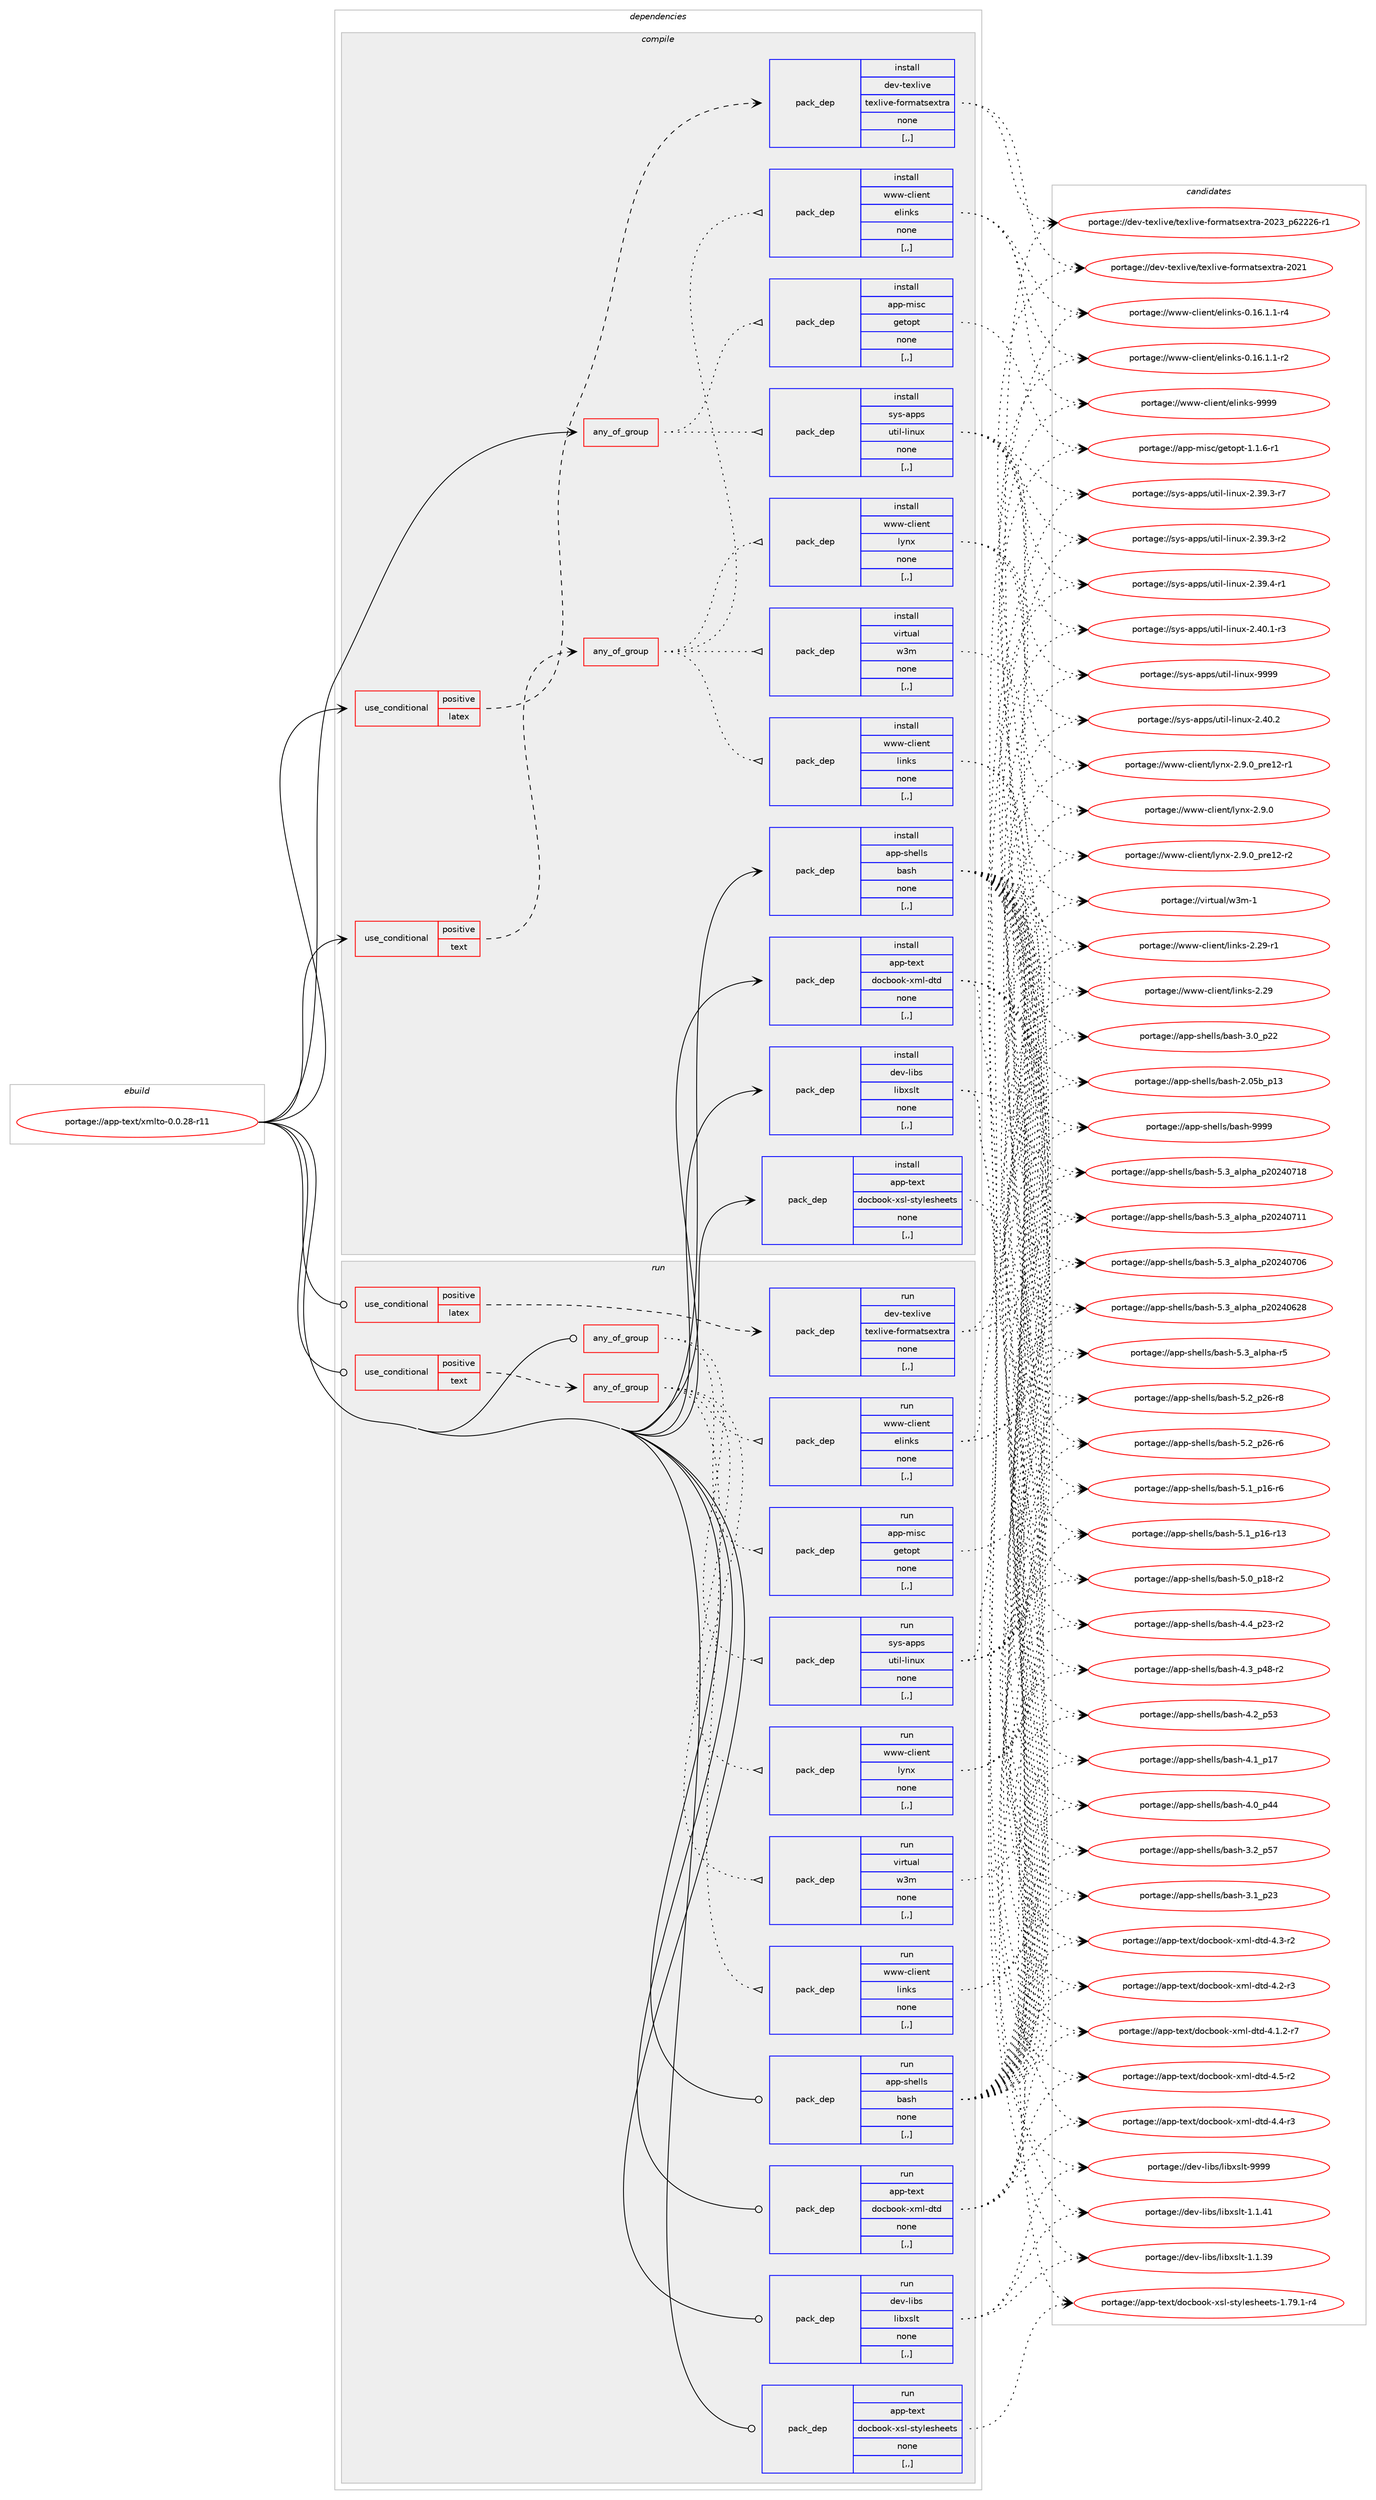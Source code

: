 digraph prolog {

# *************
# Graph options
# *************

newrank=true;
concentrate=true;
compound=true;
graph [rankdir=LR,fontname=Helvetica,fontsize=10,ranksep=1.5];#, ranksep=2.5, nodesep=0.2];
edge  [arrowhead=vee];
node  [fontname=Helvetica,fontsize=10];

# **********
# The ebuild
# **********

subgraph cluster_leftcol {
color=gray;
label=<<i>ebuild</i>>;
id [label="portage://app-text/xmlto-0.0.28-r11", color=red, width=4, href="../app-text/xmlto-0.0.28-r11.svg"];
}

# ****************
# The dependencies
# ****************

subgraph cluster_midcol {
color=gray;
label=<<i>dependencies</i>>;
subgraph cluster_compile {
fillcolor="#eeeeee";
style=filled;
label=<<i>compile</i>>;
subgraph any459 {
dependency60975 [label=<<TABLE BORDER="0" CELLBORDER="1" CELLSPACING="0" CELLPADDING="4"><TR><TD CELLPADDING="10">any_of_group</TD></TR></TABLE>>, shape=none, color=red];subgraph pack44056 {
dependency60976 [label=<<TABLE BORDER="0" CELLBORDER="1" CELLSPACING="0" CELLPADDING="4" WIDTH="220"><TR><TD ROWSPAN="6" CELLPADDING="30">pack_dep</TD></TR><TR><TD WIDTH="110">install</TD></TR><TR><TD>sys-apps</TD></TR><TR><TD>util-linux</TD></TR><TR><TD>none</TD></TR><TR><TD>[,,]</TD></TR></TABLE>>, shape=none, color=blue];
}
dependency60975:e -> dependency60976:w [weight=20,style="dotted",arrowhead="oinv"];
subgraph pack44057 {
dependency60977 [label=<<TABLE BORDER="0" CELLBORDER="1" CELLSPACING="0" CELLPADDING="4" WIDTH="220"><TR><TD ROWSPAN="6" CELLPADDING="30">pack_dep</TD></TR><TR><TD WIDTH="110">install</TD></TR><TR><TD>app-misc</TD></TR><TR><TD>getopt</TD></TR><TR><TD>none</TD></TR><TR><TD>[,,]</TD></TR></TABLE>>, shape=none, color=blue];
}
dependency60975:e -> dependency60977:w [weight=20,style="dotted",arrowhead="oinv"];
}
id:e -> dependency60975:w [weight=20,style="solid",arrowhead="vee"];
subgraph cond16395 {
dependency60978 [label=<<TABLE BORDER="0" CELLBORDER="1" CELLSPACING="0" CELLPADDING="4"><TR><TD ROWSPAN="3" CELLPADDING="10">use_conditional</TD></TR><TR><TD>positive</TD></TR><TR><TD>latex</TD></TR></TABLE>>, shape=none, color=red];
subgraph pack44058 {
dependency60979 [label=<<TABLE BORDER="0" CELLBORDER="1" CELLSPACING="0" CELLPADDING="4" WIDTH="220"><TR><TD ROWSPAN="6" CELLPADDING="30">pack_dep</TD></TR><TR><TD WIDTH="110">install</TD></TR><TR><TD>dev-texlive</TD></TR><TR><TD>texlive-formatsextra</TD></TR><TR><TD>none</TD></TR><TR><TD>[,,]</TD></TR></TABLE>>, shape=none, color=blue];
}
dependency60978:e -> dependency60979:w [weight=20,style="dashed",arrowhead="vee"];
}
id:e -> dependency60978:w [weight=20,style="solid",arrowhead="vee"];
subgraph cond16396 {
dependency60980 [label=<<TABLE BORDER="0" CELLBORDER="1" CELLSPACING="0" CELLPADDING="4"><TR><TD ROWSPAN="3" CELLPADDING="10">use_conditional</TD></TR><TR><TD>positive</TD></TR><TR><TD>text</TD></TR></TABLE>>, shape=none, color=red];
subgraph any460 {
dependency60981 [label=<<TABLE BORDER="0" CELLBORDER="1" CELLSPACING="0" CELLPADDING="4"><TR><TD CELLPADDING="10">any_of_group</TD></TR></TABLE>>, shape=none, color=red];subgraph pack44059 {
dependency60982 [label=<<TABLE BORDER="0" CELLBORDER="1" CELLSPACING="0" CELLPADDING="4" WIDTH="220"><TR><TD ROWSPAN="6" CELLPADDING="30">pack_dep</TD></TR><TR><TD WIDTH="110">install</TD></TR><TR><TD>virtual</TD></TR><TR><TD>w3m</TD></TR><TR><TD>none</TD></TR><TR><TD>[,,]</TD></TR></TABLE>>, shape=none, color=blue];
}
dependency60981:e -> dependency60982:w [weight=20,style="dotted",arrowhead="oinv"];
subgraph pack44060 {
dependency60983 [label=<<TABLE BORDER="0" CELLBORDER="1" CELLSPACING="0" CELLPADDING="4" WIDTH="220"><TR><TD ROWSPAN="6" CELLPADDING="30">pack_dep</TD></TR><TR><TD WIDTH="110">install</TD></TR><TR><TD>www-client</TD></TR><TR><TD>elinks</TD></TR><TR><TD>none</TD></TR><TR><TD>[,,]</TD></TR></TABLE>>, shape=none, color=blue];
}
dependency60981:e -> dependency60983:w [weight=20,style="dotted",arrowhead="oinv"];
subgraph pack44061 {
dependency60984 [label=<<TABLE BORDER="0" CELLBORDER="1" CELLSPACING="0" CELLPADDING="4" WIDTH="220"><TR><TD ROWSPAN="6" CELLPADDING="30">pack_dep</TD></TR><TR><TD WIDTH="110">install</TD></TR><TR><TD>www-client</TD></TR><TR><TD>links</TD></TR><TR><TD>none</TD></TR><TR><TD>[,,]</TD></TR></TABLE>>, shape=none, color=blue];
}
dependency60981:e -> dependency60984:w [weight=20,style="dotted",arrowhead="oinv"];
subgraph pack44062 {
dependency60985 [label=<<TABLE BORDER="0" CELLBORDER="1" CELLSPACING="0" CELLPADDING="4" WIDTH="220"><TR><TD ROWSPAN="6" CELLPADDING="30">pack_dep</TD></TR><TR><TD WIDTH="110">install</TD></TR><TR><TD>www-client</TD></TR><TR><TD>lynx</TD></TR><TR><TD>none</TD></TR><TR><TD>[,,]</TD></TR></TABLE>>, shape=none, color=blue];
}
dependency60981:e -> dependency60985:w [weight=20,style="dotted",arrowhead="oinv"];
}
dependency60980:e -> dependency60981:w [weight=20,style="dashed",arrowhead="vee"];
}
id:e -> dependency60980:w [weight=20,style="solid",arrowhead="vee"];
subgraph pack44063 {
dependency60986 [label=<<TABLE BORDER="0" CELLBORDER="1" CELLSPACING="0" CELLPADDING="4" WIDTH="220"><TR><TD ROWSPAN="6" CELLPADDING="30">pack_dep</TD></TR><TR><TD WIDTH="110">install</TD></TR><TR><TD>app-shells</TD></TR><TR><TD>bash</TD></TR><TR><TD>none</TD></TR><TR><TD>[,,]</TD></TR></TABLE>>, shape=none, color=blue];
}
id:e -> dependency60986:w [weight=20,style="solid",arrowhead="vee"];
subgraph pack44064 {
dependency60987 [label=<<TABLE BORDER="0" CELLBORDER="1" CELLSPACING="0" CELLPADDING="4" WIDTH="220"><TR><TD ROWSPAN="6" CELLPADDING="30">pack_dep</TD></TR><TR><TD WIDTH="110">install</TD></TR><TR><TD>app-text</TD></TR><TR><TD>docbook-xml-dtd</TD></TR><TR><TD>none</TD></TR><TR><TD>[,,]</TD></TR></TABLE>>, shape=none, color=blue];
}
id:e -> dependency60987:w [weight=20,style="solid",arrowhead="vee"];
subgraph pack44065 {
dependency60988 [label=<<TABLE BORDER="0" CELLBORDER="1" CELLSPACING="0" CELLPADDING="4" WIDTH="220"><TR><TD ROWSPAN="6" CELLPADDING="30">pack_dep</TD></TR><TR><TD WIDTH="110">install</TD></TR><TR><TD>app-text</TD></TR><TR><TD>docbook-xsl-stylesheets</TD></TR><TR><TD>none</TD></TR><TR><TD>[,,]</TD></TR></TABLE>>, shape=none, color=blue];
}
id:e -> dependency60988:w [weight=20,style="solid",arrowhead="vee"];
subgraph pack44066 {
dependency60989 [label=<<TABLE BORDER="0" CELLBORDER="1" CELLSPACING="0" CELLPADDING="4" WIDTH="220"><TR><TD ROWSPAN="6" CELLPADDING="30">pack_dep</TD></TR><TR><TD WIDTH="110">install</TD></TR><TR><TD>dev-libs</TD></TR><TR><TD>libxslt</TD></TR><TR><TD>none</TD></TR><TR><TD>[,,]</TD></TR></TABLE>>, shape=none, color=blue];
}
id:e -> dependency60989:w [weight=20,style="solid",arrowhead="vee"];
}
subgraph cluster_compileandrun {
fillcolor="#eeeeee";
style=filled;
label=<<i>compile and run</i>>;
}
subgraph cluster_run {
fillcolor="#eeeeee";
style=filled;
label=<<i>run</i>>;
subgraph any461 {
dependency60990 [label=<<TABLE BORDER="0" CELLBORDER="1" CELLSPACING="0" CELLPADDING="4"><TR><TD CELLPADDING="10">any_of_group</TD></TR></TABLE>>, shape=none, color=red];subgraph pack44067 {
dependency60991 [label=<<TABLE BORDER="0" CELLBORDER="1" CELLSPACING="0" CELLPADDING="4" WIDTH="220"><TR><TD ROWSPAN="6" CELLPADDING="30">pack_dep</TD></TR><TR><TD WIDTH="110">run</TD></TR><TR><TD>sys-apps</TD></TR><TR><TD>util-linux</TD></TR><TR><TD>none</TD></TR><TR><TD>[,,]</TD></TR></TABLE>>, shape=none, color=blue];
}
dependency60990:e -> dependency60991:w [weight=20,style="dotted",arrowhead="oinv"];
subgraph pack44068 {
dependency60992 [label=<<TABLE BORDER="0" CELLBORDER="1" CELLSPACING="0" CELLPADDING="4" WIDTH="220"><TR><TD ROWSPAN="6" CELLPADDING="30">pack_dep</TD></TR><TR><TD WIDTH="110">run</TD></TR><TR><TD>app-misc</TD></TR><TR><TD>getopt</TD></TR><TR><TD>none</TD></TR><TR><TD>[,,]</TD></TR></TABLE>>, shape=none, color=blue];
}
dependency60990:e -> dependency60992:w [weight=20,style="dotted",arrowhead="oinv"];
}
id:e -> dependency60990:w [weight=20,style="solid",arrowhead="odot"];
subgraph cond16397 {
dependency60993 [label=<<TABLE BORDER="0" CELLBORDER="1" CELLSPACING="0" CELLPADDING="4"><TR><TD ROWSPAN="3" CELLPADDING="10">use_conditional</TD></TR><TR><TD>positive</TD></TR><TR><TD>latex</TD></TR></TABLE>>, shape=none, color=red];
subgraph pack44069 {
dependency60994 [label=<<TABLE BORDER="0" CELLBORDER="1" CELLSPACING="0" CELLPADDING="4" WIDTH="220"><TR><TD ROWSPAN="6" CELLPADDING="30">pack_dep</TD></TR><TR><TD WIDTH="110">run</TD></TR><TR><TD>dev-texlive</TD></TR><TR><TD>texlive-formatsextra</TD></TR><TR><TD>none</TD></TR><TR><TD>[,,]</TD></TR></TABLE>>, shape=none, color=blue];
}
dependency60993:e -> dependency60994:w [weight=20,style="dashed",arrowhead="vee"];
}
id:e -> dependency60993:w [weight=20,style="solid",arrowhead="odot"];
subgraph cond16398 {
dependency60995 [label=<<TABLE BORDER="0" CELLBORDER="1" CELLSPACING="0" CELLPADDING="4"><TR><TD ROWSPAN="3" CELLPADDING="10">use_conditional</TD></TR><TR><TD>positive</TD></TR><TR><TD>text</TD></TR></TABLE>>, shape=none, color=red];
subgraph any462 {
dependency60996 [label=<<TABLE BORDER="0" CELLBORDER="1" CELLSPACING="0" CELLPADDING="4"><TR><TD CELLPADDING="10">any_of_group</TD></TR></TABLE>>, shape=none, color=red];subgraph pack44070 {
dependency60997 [label=<<TABLE BORDER="0" CELLBORDER="1" CELLSPACING="0" CELLPADDING="4" WIDTH="220"><TR><TD ROWSPAN="6" CELLPADDING="30">pack_dep</TD></TR><TR><TD WIDTH="110">run</TD></TR><TR><TD>virtual</TD></TR><TR><TD>w3m</TD></TR><TR><TD>none</TD></TR><TR><TD>[,,]</TD></TR></TABLE>>, shape=none, color=blue];
}
dependency60996:e -> dependency60997:w [weight=20,style="dotted",arrowhead="oinv"];
subgraph pack44071 {
dependency60998 [label=<<TABLE BORDER="0" CELLBORDER="1" CELLSPACING="0" CELLPADDING="4" WIDTH="220"><TR><TD ROWSPAN="6" CELLPADDING="30">pack_dep</TD></TR><TR><TD WIDTH="110">run</TD></TR><TR><TD>www-client</TD></TR><TR><TD>elinks</TD></TR><TR><TD>none</TD></TR><TR><TD>[,,]</TD></TR></TABLE>>, shape=none, color=blue];
}
dependency60996:e -> dependency60998:w [weight=20,style="dotted",arrowhead="oinv"];
subgraph pack44072 {
dependency60999 [label=<<TABLE BORDER="0" CELLBORDER="1" CELLSPACING="0" CELLPADDING="4" WIDTH="220"><TR><TD ROWSPAN="6" CELLPADDING="30">pack_dep</TD></TR><TR><TD WIDTH="110">run</TD></TR><TR><TD>www-client</TD></TR><TR><TD>links</TD></TR><TR><TD>none</TD></TR><TR><TD>[,,]</TD></TR></TABLE>>, shape=none, color=blue];
}
dependency60996:e -> dependency60999:w [weight=20,style="dotted",arrowhead="oinv"];
subgraph pack44073 {
dependency61000 [label=<<TABLE BORDER="0" CELLBORDER="1" CELLSPACING="0" CELLPADDING="4" WIDTH="220"><TR><TD ROWSPAN="6" CELLPADDING="30">pack_dep</TD></TR><TR><TD WIDTH="110">run</TD></TR><TR><TD>www-client</TD></TR><TR><TD>lynx</TD></TR><TR><TD>none</TD></TR><TR><TD>[,,]</TD></TR></TABLE>>, shape=none, color=blue];
}
dependency60996:e -> dependency61000:w [weight=20,style="dotted",arrowhead="oinv"];
}
dependency60995:e -> dependency60996:w [weight=20,style="dashed",arrowhead="vee"];
}
id:e -> dependency60995:w [weight=20,style="solid",arrowhead="odot"];
subgraph pack44074 {
dependency61001 [label=<<TABLE BORDER="0" CELLBORDER="1" CELLSPACING="0" CELLPADDING="4" WIDTH="220"><TR><TD ROWSPAN="6" CELLPADDING="30">pack_dep</TD></TR><TR><TD WIDTH="110">run</TD></TR><TR><TD>app-shells</TD></TR><TR><TD>bash</TD></TR><TR><TD>none</TD></TR><TR><TD>[,,]</TD></TR></TABLE>>, shape=none, color=blue];
}
id:e -> dependency61001:w [weight=20,style="solid",arrowhead="odot"];
subgraph pack44075 {
dependency61002 [label=<<TABLE BORDER="0" CELLBORDER="1" CELLSPACING="0" CELLPADDING="4" WIDTH="220"><TR><TD ROWSPAN="6" CELLPADDING="30">pack_dep</TD></TR><TR><TD WIDTH="110">run</TD></TR><TR><TD>app-text</TD></TR><TR><TD>docbook-xml-dtd</TD></TR><TR><TD>none</TD></TR><TR><TD>[,,]</TD></TR></TABLE>>, shape=none, color=blue];
}
id:e -> dependency61002:w [weight=20,style="solid",arrowhead="odot"];
subgraph pack44076 {
dependency61003 [label=<<TABLE BORDER="0" CELLBORDER="1" CELLSPACING="0" CELLPADDING="4" WIDTH="220"><TR><TD ROWSPAN="6" CELLPADDING="30">pack_dep</TD></TR><TR><TD WIDTH="110">run</TD></TR><TR><TD>app-text</TD></TR><TR><TD>docbook-xsl-stylesheets</TD></TR><TR><TD>none</TD></TR><TR><TD>[,,]</TD></TR></TABLE>>, shape=none, color=blue];
}
id:e -> dependency61003:w [weight=20,style="solid",arrowhead="odot"];
subgraph pack44077 {
dependency61004 [label=<<TABLE BORDER="0" CELLBORDER="1" CELLSPACING="0" CELLPADDING="4" WIDTH="220"><TR><TD ROWSPAN="6" CELLPADDING="30">pack_dep</TD></TR><TR><TD WIDTH="110">run</TD></TR><TR><TD>dev-libs</TD></TR><TR><TD>libxslt</TD></TR><TR><TD>none</TD></TR><TR><TD>[,,]</TD></TR></TABLE>>, shape=none, color=blue];
}
id:e -> dependency61004:w [weight=20,style="solid",arrowhead="odot"];
}
}

# **************
# The candidates
# **************

subgraph cluster_choices {
rank=same;
color=gray;
label=<<i>candidates</i>>;

subgraph choice44056 {
color=black;
nodesep=1;
choice115121115459711211211547117116105108451081051101171204557575757 [label="portage://sys-apps/util-linux-9999", color=red, width=4,href="../sys-apps/util-linux-9999.svg"];
choice1151211154597112112115471171161051084510810511011712045504652484650 [label="portage://sys-apps/util-linux-2.40.2", color=red, width=4,href="../sys-apps/util-linux-2.40.2.svg"];
choice11512111545971121121154711711610510845108105110117120455046524846494511451 [label="portage://sys-apps/util-linux-2.40.1-r3", color=red, width=4,href="../sys-apps/util-linux-2.40.1-r3.svg"];
choice11512111545971121121154711711610510845108105110117120455046515746524511449 [label="portage://sys-apps/util-linux-2.39.4-r1", color=red, width=4,href="../sys-apps/util-linux-2.39.4-r1.svg"];
choice11512111545971121121154711711610510845108105110117120455046515746514511455 [label="portage://sys-apps/util-linux-2.39.3-r7", color=red, width=4,href="../sys-apps/util-linux-2.39.3-r7.svg"];
choice11512111545971121121154711711610510845108105110117120455046515746514511450 [label="portage://sys-apps/util-linux-2.39.3-r2", color=red, width=4,href="../sys-apps/util-linux-2.39.3-r2.svg"];
dependency60976:e -> choice115121115459711211211547117116105108451081051101171204557575757:w [style=dotted,weight="100"];
dependency60976:e -> choice1151211154597112112115471171161051084510810511011712045504652484650:w [style=dotted,weight="100"];
dependency60976:e -> choice11512111545971121121154711711610510845108105110117120455046524846494511451:w [style=dotted,weight="100"];
dependency60976:e -> choice11512111545971121121154711711610510845108105110117120455046515746524511449:w [style=dotted,weight="100"];
dependency60976:e -> choice11512111545971121121154711711610510845108105110117120455046515746514511455:w [style=dotted,weight="100"];
dependency60976:e -> choice11512111545971121121154711711610510845108105110117120455046515746514511450:w [style=dotted,weight="100"];
}
subgraph choice44057 {
color=black;
nodesep=1;
choice971121124510910511599471031011161111121164549464946544511449 [label="portage://app-misc/getopt-1.1.6-r1", color=red, width=4,href="../app-misc/getopt-1.1.6-r1.svg"];
dependency60977:e -> choice971121124510910511599471031011161111121164549464946544511449:w [style=dotted,weight="100"];
}
subgraph choice44058 {
color=black;
nodesep=1;
choice100101118451161011201081051181014711610112010810511810145102111114109971161151011201161149745504850519511254505050544511449 [label="portage://dev-texlive/texlive-formatsextra-2023_p62226-r1", color=red, width=4,href="../dev-texlive/texlive-formatsextra-2023_p62226-r1.svg"];
choice10010111845116101120108105118101471161011201081051181014510211111410997116115101120116114974550485049 [label="portage://dev-texlive/texlive-formatsextra-2021", color=red, width=4,href="../dev-texlive/texlive-formatsextra-2021.svg"];
dependency60979:e -> choice100101118451161011201081051181014711610112010810511810145102111114109971161151011201161149745504850519511254505050544511449:w [style=dotted,weight="100"];
dependency60979:e -> choice10010111845116101120108105118101471161011201081051181014510211111410997116115101120116114974550485049:w [style=dotted,weight="100"];
}
subgraph choice44059 {
color=black;
nodesep=1;
choice1181051141161179710847119511094549 [label="portage://virtual/w3m-1", color=red, width=4,href="../virtual/w3m-1.svg"];
dependency60982:e -> choice1181051141161179710847119511094549:w [style=dotted,weight="100"];
}
subgraph choice44060 {
color=black;
nodesep=1;
choice1191191194599108105101110116471011081051101071154557575757 [label="portage://www-client/elinks-9999", color=red, width=4,href="../www-client/elinks-9999.svg"];
choice1191191194599108105101110116471011081051101071154548464954464946494511452 [label="portage://www-client/elinks-0.16.1.1-r4", color=red, width=4,href="../www-client/elinks-0.16.1.1-r4.svg"];
choice1191191194599108105101110116471011081051101071154548464954464946494511450 [label="portage://www-client/elinks-0.16.1.1-r2", color=red, width=4,href="../www-client/elinks-0.16.1.1-r2.svg"];
dependency60983:e -> choice1191191194599108105101110116471011081051101071154557575757:w [style=dotted,weight="100"];
dependency60983:e -> choice1191191194599108105101110116471011081051101071154548464954464946494511452:w [style=dotted,weight="100"];
dependency60983:e -> choice1191191194599108105101110116471011081051101071154548464954464946494511450:w [style=dotted,weight="100"];
}
subgraph choice44061 {
color=black;
nodesep=1;
choice11911911945991081051011101164710810511010711545504650574511449 [label="portage://www-client/links-2.29-r1", color=red, width=4,href="../www-client/links-2.29-r1.svg"];
choice1191191194599108105101110116471081051101071154550465057 [label="portage://www-client/links-2.29", color=red, width=4,href="../www-client/links-2.29.svg"];
dependency60984:e -> choice11911911945991081051011101164710810511010711545504650574511449:w [style=dotted,weight="100"];
dependency60984:e -> choice1191191194599108105101110116471081051101071154550465057:w [style=dotted,weight="100"];
}
subgraph choice44062 {
color=black;
nodesep=1;
choice1191191194599108105101110116471081211101204550465746489511211410149504511450 [label="portage://www-client/lynx-2.9.0_pre12-r2", color=red, width=4,href="../www-client/lynx-2.9.0_pre12-r2.svg"];
choice1191191194599108105101110116471081211101204550465746489511211410149504511449 [label="portage://www-client/lynx-2.9.0_pre12-r1", color=red, width=4,href="../www-client/lynx-2.9.0_pre12-r1.svg"];
choice119119119459910810510111011647108121110120455046574648 [label="portage://www-client/lynx-2.9.0", color=red, width=4,href="../www-client/lynx-2.9.0.svg"];
dependency60985:e -> choice1191191194599108105101110116471081211101204550465746489511211410149504511450:w [style=dotted,weight="100"];
dependency60985:e -> choice1191191194599108105101110116471081211101204550465746489511211410149504511449:w [style=dotted,weight="100"];
dependency60985:e -> choice119119119459910810510111011647108121110120455046574648:w [style=dotted,weight="100"];
}
subgraph choice44063 {
color=black;
nodesep=1;
choice97112112451151041011081081154798971151044557575757 [label="portage://app-shells/bash-9999", color=red, width=4,href="../app-shells/bash-9999.svg"];
choice971121124511510410110810811547989711510445534651959710811210497951125048505248554956 [label="portage://app-shells/bash-5.3_alpha_p20240718", color=red, width=4,href="../app-shells/bash-5.3_alpha_p20240718.svg"];
choice971121124511510410110810811547989711510445534651959710811210497951125048505248554949 [label="portage://app-shells/bash-5.3_alpha_p20240711", color=red, width=4,href="../app-shells/bash-5.3_alpha_p20240711.svg"];
choice971121124511510410110810811547989711510445534651959710811210497951125048505248554854 [label="portage://app-shells/bash-5.3_alpha_p20240706", color=red, width=4,href="../app-shells/bash-5.3_alpha_p20240706.svg"];
choice971121124511510410110810811547989711510445534651959710811210497951125048505248545056 [label="portage://app-shells/bash-5.3_alpha_p20240628", color=red, width=4,href="../app-shells/bash-5.3_alpha_p20240628.svg"];
choice9711211245115104101108108115479897115104455346519597108112104974511453 [label="portage://app-shells/bash-5.3_alpha-r5", color=red, width=4,href="../app-shells/bash-5.3_alpha-r5.svg"];
choice9711211245115104101108108115479897115104455346509511250544511456 [label="portage://app-shells/bash-5.2_p26-r8", color=red, width=4,href="../app-shells/bash-5.2_p26-r8.svg"];
choice9711211245115104101108108115479897115104455346509511250544511454 [label="portage://app-shells/bash-5.2_p26-r6", color=red, width=4,href="../app-shells/bash-5.2_p26-r6.svg"];
choice9711211245115104101108108115479897115104455346499511249544511454 [label="portage://app-shells/bash-5.1_p16-r6", color=red, width=4,href="../app-shells/bash-5.1_p16-r6.svg"];
choice971121124511510410110810811547989711510445534649951124954451144951 [label="portage://app-shells/bash-5.1_p16-r13", color=red, width=4,href="../app-shells/bash-5.1_p16-r13.svg"];
choice9711211245115104101108108115479897115104455346489511249564511450 [label="portage://app-shells/bash-5.0_p18-r2", color=red, width=4,href="../app-shells/bash-5.0_p18-r2.svg"];
choice9711211245115104101108108115479897115104455246529511250514511450 [label="portage://app-shells/bash-4.4_p23-r2", color=red, width=4,href="../app-shells/bash-4.4_p23-r2.svg"];
choice9711211245115104101108108115479897115104455246519511252564511450 [label="portage://app-shells/bash-4.3_p48-r2", color=red, width=4,href="../app-shells/bash-4.3_p48-r2.svg"];
choice971121124511510410110810811547989711510445524650951125351 [label="portage://app-shells/bash-4.2_p53", color=red, width=4,href="../app-shells/bash-4.2_p53.svg"];
choice971121124511510410110810811547989711510445524649951124955 [label="portage://app-shells/bash-4.1_p17", color=red, width=4,href="../app-shells/bash-4.1_p17.svg"];
choice971121124511510410110810811547989711510445524648951125252 [label="portage://app-shells/bash-4.0_p44", color=red, width=4,href="../app-shells/bash-4.0_p44.svg"];
choice971121124511510410110810811547989711510445514650951125355 [label="portage://app-shells/bash-3.2_p57", color=red, width=4,href="../app-shells/bash-3.2_p57.svg"];
choice971121124511510410110810811547989711510445514649951125051 [label="portage://app-shells/bash-3.1_p23", color=red, width=4,href="../app-shells/bash-3.1_p23.svg"];
choice971121124511510410110810811547989711510445514648951125050 [label="portage://app-shells/bash-3.0_p22", color=red, width=4,href="../app-shells/bash-3.0_p22.svg"];
choice9711211245115104101108108115479897115104455046485398951124951 [label="portage://app-shells/bash-2.05b_p13", color=red, width=4,href="../app-shells/bash-2.05b_p13.svg"];
dependency60986:e -> choice97112112451151041011081081154798971151044557575757:w [style=dotted,weight="100"];
dependency60986:e -> choice971121124511510410110810811547989711510445534651959710811210497951125048505248554956:w [style=dotted,weight="100"];
dependency60986:e -> choice971121124511510410110810811547989711510445534651959710811210497951125048505248554949:w [style=dotted,weight="100"];
dependency60986:e -> choice971121124511510410110810811547989711510445534651959710811210497951125048505248554854:w [style=dotted,weight="100"];
dependency60986:e -> choice971121124511510410110810811547989711510445534651959710811210497951125048505248545056:w [style=dotted,weight="100"];
dependency60986:e -> choice9711211245115104101108108115479897115104455346519597108112104974511453:w [style=dotted,weight="100"];
dependency60986:e -> choice9711211245115104101108108115479897115104455346509511250544511456:w [style=dotted,weight="100"];
dependency60986:e -> choice9711211245115104101108108115479897115104455346509511250544511454:w [style=dotted,weight="100"];
dependency60986:e -> choice9711211245115104101108108115479897115104455346499511249544511454:w [style=dotted,weight="100"];
dependency60986:e -> choice971121124511510410110810811547989711510445534649951124954451144951:w [style=dotted,weight="100"];
dependency60986:e -> choice9711211245115104101108108115479897115104455346489511249564511450:w [style=dotted,weight="100"];
dependency60986:e -> choice9711211245115104101108108115479897115104455246529511250514511450:w [style=dotted,weight="100"];
dependency60986:e -> choice9711211245115104101108108115479897115104455246519511252564511450:w [style=dotted,weight="100"];
dependency60986:e -> choice971121124511510410110810811547989711510445524650951125351:w [style=dotted,weight="100"];
dependency60986:e -> choice971121124511510410110810811547989711510445524649951124955:w [style=dotted,weight="100"];
dependency60986:e -> choice971121124511510410110810811547989711510445524648951125252:w [style=dotted,weight="100"];
dependency60986:e -> choice971121124511510410110810811547989711510445514650951125355:w [style=dotted,weight="100"];
dependency60986:e -> choice971121124511510410110810811547989711510445514649951125051:w [style=dotted,weight="100"];
dependency60986:e -> choice971121124511510410110810811547989711510445514648951125050:w [style=dotted,weight="100"];
dependency60986:e -> choice9711211245115104101108108115479897115104455046485398951124951:w [style=dotted,weight="100"];
}
subgraph choice44064 {
color=black;
nodesep=1;
choice97112112451161011201164710011199981111111074512010910845100116100455246534511450 [label="portage://app-text/docbook-xml-dtd-4.5-r2", color=red, width=4,href="../app-text/docbook-xml-dtd-4.5-r2.svg"];
choice97112112451161011201164710011199981111111074512010910845100116100455246524511451 [label="portage://app-text/docbook-xml-dtd-4.4-r3", color=red, width=4,href="../app-text/docbook-xml-dtd-4.4-r3.svg"];
choice97112112451161011201164710011199981111111074512010910845100116100455246514511450 [label="portage://app-text/docbook-xml-dtd-4.3-r2", color=red, width=4,href="../app-text/docbook-xml-dtd-4.3-r2.svg"];
choice97112112451161011201164710011199981111111074512010910845100116100455246504511451 [label="portage://app-text/docbook-xml-dtd-4.2-r3", color=red, width=4,href="../app-text/docbook-xml-dtd-4.2-r3.svg"];
choice971121124511610112011647100111999811111110745120109108451001161004552464946504511455 [label="portage://app-text/docbook-xml-dtd-4.1.2-r7", color=red, width=4,href="../app-text/docbook-xml-dtd-4.1.2-r7.svg"];
dependency60987:e -> choice97112112451161011201164710011199981111111074512010910845100116100455246534511450:w [style=dotted,weight="100"];
dependency60987:e -> choice97112112451161011201164710011199981111111074512010910845100116100455246524511451:w [style=dotted,weight="100"];
dependency60987:e -> choice97112112451161011201164710011199981111111074512010910845100116100455246514511450:w [style=dotted,weight="100"];
dependency60987:e -> choice97112112451161011201164710011199981111111074512010910845100116100455246504511451:w [style=dotted,weight="100"];
dependency60987:e -> choice971121124511610112011647100111999811111110745120109108451001161004552464946504511455:w [style=dotted,weight="100"];
}
subgraph choice44065 {
color=black;
nodesep=1;
choice97112112451161011201164710011199981111111074512011510845115116121108101115104101101116115454946555746494511452 [label="portage://app-text/docbook-xsl-stylesheets-1.79.1-r4", color=red, width=4,href="../app-text/docbook-xsl-stylesheets-1.79.1-r4.svg"];
dependency60988:e -> choice97112112451161011201164710011199981111111074512011510845115116121108101115104101101116115454946555746494511452:w [style=dotted,weight="100"];
}
subgraph choice44066 {
color=black;
nodesep=1;
choice100101118451081059811547108105981201151081164557575757 [label="portage://dev-libs/libxslt-9999", color=red, width=4,href="../dev-libs/libxslt-9999.svg"];
choice1001011184510810598115471081059812011510811645494649465249 [label="portage://dev-libs/libxslt-1.1.41", color=red, width=4,href="../dev-libs/libxslt-1.1.41.svg"];
choice1001011184510810598115471081059812011510811645494649465157 [label="portage://dev-libs/libxslt-1.1.39", color=red, width=4,href="../dev-libs/libxslt-1.1.39.svg"];
dependency60989:e -> choice100101118451081059811547108105981201151081164557575757:w [style=dotted,weight="100"];
dependency60989:e -> choice1001011184510810598115471081059812011510811645494649465249:w [style=dotted,weight="100"];
dependency60989:e -> choice1001011184510810598115471081059812011510811645494649465157:w [style=dotted,weight="100"];
}
subgraph choice44067 {
color=black;
nodesep=1;
choice115121115459711211211547117116105108451081051101171204557575757 [label="portage://sys-apps/util-linux-9999", color=red, width=4,href="../sys-apps/util-linux-9999.svg"];
choice1151211154597112112115471171161051084510810511011712045504652484650 [label="portage://sys-apps/util-linux-2.40.2", color=red, width=4,href="../sys-apps/util-linux-2.40.2.svg"];
choice11512111545971121121154711711610510845108105110117120455046524846494511451 [label="portage://sys-apps/util-linux-2.40.1-r3", color=red, width=4,href="../sys-apps/util-linux-2.40.1-r3.svg"];
choice11512111545971121121154711711610510845108105110117120455046515746524511449 [label="portage://sys-apps/util-linux-2.39.4-r1", color=red, width=4,href="../sys-apps/util-linux-2.39.4-r1.svg"];
choice11512111545971121121154711711610510845108105110117120455046515746514511455 [label="portage://sys-apps/util-linux-2.39.3-r7", color=red, width=4,href="../sys-apps/util-linux-2.39.3-r7.svg"];
choice11512111545971121121154711711610510845108105110117120455046515746514511450 [label="portage://sys-apps/util-linux-2.39.3-r2", color=red, width=4,href="../sys-apps/util-linux-2.39.3-r2.svg"];
dependency60991:e -> choice115121115459711211211547117116105108451081051101171204557575757:w [style=dotted,weight="100"];
dependency60991:e -> choice1151211154597112112115471171161051084510810511011712045504652484650:w [style=dotted,weight="100"];
dependency60991:e -> choice11512111545971121121154711711610510845108105110117120455046524846494511451:w [style=dotted,weight="100"];
dependency60991:e -> choice11512111545971121121154711711610510845108105110117120455046515746524511449:w [style=dotted,weight="100"];
dependency60991:e -> choice11512111545971121121154711711610510845108105110117120455046515746514511455:w [style=dotted,weight="100"];
dependency60991:e -> choice11512111545971121121154711711610510845108105110117120455046515746514511450:w [style=dotted,weight="100"];
}
subgraph choice44068 {
color=black;
nodesep=1;
choice971121124510910511599471031011161111121164549464946544511449 [label="portage://app-misc/getopt-1.1.6-r1", color=red, width=4,href="../app-misc/getopt-1.1.6-r1.svg"];
dependency60992:e -> choice971121124510910511599471031011161111121164549464946544511449:w [style=dotted,weight="100"];
}
subgraph choice44069 {
color=black;
nodesep=1;
choice100101118451161011201081051181014711610112010810511810145102111114109971161151011201161149745504850519511254505050544511449 [label="portage://dev-texlive/texlive-formatsextra-2023_p62226-r1", color=red, width=4,href="../dev-texlive/texlive-formatsextra-2023_p62226-r1.svg"];
choice10010111845116101120108105118101471161011201081051181014510211111410997116115101120116114974550485049 [label="portage://dev-texlive/texlive-formatsextra-2021", color=red, width=4,href="../dev-texlive/texlive-formatsextra-2021.svg"];
dependency60994:e -> choice100101118451161011201081051181014711610112010810511810145102111114109971161151011201161149745504850519511254505050544511449:w [style=dotted,weight="100"];
dependency60994:e -> choice10010111845116101120108105118101471161011201081051181014510211111410997116115101120116114974550485049:w [style=dotted,weight="100"];
}
subgraph choice44070 {
color=black;
nodesep=1;
choice1181051141161179710847119511094549 [label="portage://virtual/w3m-1", color=red, width=4,href="../virtual/w3m-1.svg"];
dependency60997:e -> choice1181051141161179710847119511094549:w [style=dotted,weight="100"];
}
subgraph choice44071 {
color=black;
nodesep=1;
choice1191191194599108105101110116471011081051101071154557575757 [label="portage://www-client/elinks-9999", color=red, width=4,href="../www-client/elinks-9999.svg"];
choice1191191194599108105101110116471011081051101071154548464954464946494511452 [label="portage://www-client/elinks-0.16.1.1-r4", color=red, width=4,href="../www-client/elinks-0.16.1.1-r4.svg"];
choice1191191194599108105101110116471011081051101071154548464954464946494511450 [label="portage://www-client/elinks-0.16.1.1-r2", color=red, width=4,href="../www-client/elinks-0.16.1.1-r2.svg"];
dependency60998:e -> choice1191191194599108105101110116471011081051101071154557575757:w [style=dotted,weight="100"];
dependency60998:e -> choice1191191194599108105101110116471011081051101071154548464954464946494511452:w [style=dotted,weight="100"];
dependency60998:e -> choice1191191194599108105101110116471011081051101071154548464954464946494511450:w [style=dotted,weight="100"];
}
subgraph choice44072 {
color=black;
nodesep=1;
choice11911911945991081051011101164710810511010711545504650574511449 [label="portage://www-client/links-2.29-r1", color=red, width=4,href="../www-client/links-2.29-r1.svg"];
choice1191191194599108105101110116471081051101071154550465057 [label="portage://www-client/links-2.29", color=red, width=4,href="../www-client/links-2.29.svg"];
dependency60999:e -> choice11911911945991081051011101164710810511010711545504650574511449:w [style=dotted,weight="100"];
dependency60999:e -> choice1191191194599108105101110116471081051101071154550465057:w [style=dotted,weight="100"];
}
subgraph choice44073 {
color=black;
nodesep=1;
choice1191191194599108105101110116471081211101204550465746489511211410149504511450 [label="portage://www-client/lynx-2.9.0_pre12-r2", color=red, width=4,href="../www-client/lynx-2.9.0_pre12-r2.svg"];
choice1191191194599108105101110116471081211101204550465746489511211410149504511449 [label="portage://www-client/lynx-2.9.0_pre12-r1", color=red, width=4,href="../www-client/lynx-2.9.0_pre12-r1.svg"];
choice119119119459910810510111011647108121110120455046574648 [label="portage://www-client/lynx-2.9.0", color=red, width=4,href="../www-client/lynx-2.9.0.svg"];
dependency61000:e -> choice1191191194599108105101110116471081211101204550465746489511211410149504511450:w [style=dotted,weight="100"];
dependency61000:e -> choice1191191194599108105101110116471081211101204550465746489511211410149504511449:w [style=dotted,weight="100"];
dependency61000:e -> choice119119119459910810510111011647108121110120455046574648:w [style=dotted,weight="100"];
}
subgraph choice44074 {
color=black;
nodesep=1;
choice97112112451151041011081081154798971151044557575757 [label="portage://app-shells/bash-9999", color=red, width=4,href="../app-shells/bash-9999.svg"];
choice971121124511510410110810811547989711510445534651959710811210497951125048505248554956 [label="portage://app-shells/bash-5.3_alpha_p20240718", color=red, width=4,href="../app-shells/bash-5.3_alpha_p20240718.svg"];
choice971121124511510410110810811547989711510445534651959710811210497951125048505248554949 [label="portage://app-shells/bash-5.3_alpha_p20240711", color=red, width=4,href="../app-shells/bash-5.3_alpha_p20240711.svg"];
choice971121124511510410110810811547989711510445534651959710811210497951125048505248554854 [label="portage://app-shells/bash-5.3_alpha_p20240706", color=red, width=4,href="../app-shells/bash-5.3_alpha_p20240706.svg"];
choice971121124511510410110810811547989711510445534651959710811210497951125048505248545056 [label="portage://app-shells/bash-5.3_alpha_p20240628", color=red, width=4,href="../app-shells/bash-5.3_alpha_p20240628.svg"];
choice9711211245115104101108108115479897115104455346519597108112104974511453 [label="portage://app-shells/bash-5.3_alpha-r5", color=red, width=4,href="../app-shells/bash-5.3_alpha-r5.svg"];
choice9711211245115104101108108115479897115104455346509511250544511456 [label="portage://app-shells/bash-5.2_p26-r8", color=red, width=4,href="../app-shells/bash-5.2_p26-r8.svg"];
choice9711211245115104101108108115479897115104455346509511250544511454 [label="portage://app-shells/bash-5.2_p26-r6", color=red, width=4,href="../app-shells/bash-5.2_p26-r6.svg"];
choice9711211245115104101108108115479897115104455346499511249544511454 [label="portage://app-shells/bash-5.1_p16-r6", color=red, width=4,href="../app-shells/bash-5.1_p16-r6.svg"];
choice971121124511510410110810811547989711510445534649951124954451144951 [label="portage://app-shells/bash-5.1_p16-r13", color=red, width=4,href="../app-shells/bash-5.1_p16-r13.svg"];
choice9711211245115104101108108115479897115104455346489511249564511450 [label="portage://app-shells/bash-5.0_p18-r2", color=red, width=4,href="../app-shells/bash-5.0_p18-r2.svg"];
choice9711211245115104101108108115479897115104455246529511250514511450 [label="portage://app-shells/bash-4.4_p23-r2", color=red, width=4,href="../app-shells/bash-4.4_p23-r2.svg"];
choice9711211245115104101108108115479897115104455246519511252564511450 [label="portage://app-shells/bash-4.3_p48-r2", color=red, width=4,href="../app-shells/bash-4.3_p48-r2.svg"];
choice971121124511510410110810811547989711510445524650951125351 [label="portage://app-shells/bash-4.2_p53", color=red, width=4,href="../app-shells/bash-4.2_p53.svg"];
choice971121124511510410110810811547989711510445524649951124955 [label="portage://app-shells/bash-4.1_p17", color=red, width=4,href="../app-shells/bash-4.1_p17.svg"];
choice971121124511510410110810811547989711510445524648951125252 [label="portage://app-shells/bash-4.0_p44", color=red, width=4,href="../app-shells/bash-4.0_p44.svg"];
choice971121124511510410110810811547989711510445514650951125355 [label="portage://app-shells/bash-3.2_p57", color=red, width=4,href="../app-shells/bash-3.2_p57.svg"];
choice971121124511510410110810811547989711510445514649951125051 [label="portage://app-shells/bash-3.1_p23", color=red, width=4,href="../app-shells/bash-3.1_p23.svg"];
choice971121124511510410110810811547989711510445514648951125050 [label="portage://app-shells/bash-3.0_p22", color=red, width=4,href="../app-shells/bash-3.0_p22.svg"];
choice9711211245115104101108108115479897115104455046485398951124951 [label="portage://app-shells/bash-2.05b_p13", color=red, width=4,href="../app-shells/bash-2.05b_p13.svg"];
dependency61001:e -> choice97112112451151041011081081154798971151044557575757:w [style=dotted,weight="100"];
dependency61001:e -> choice971121124511510410110810811547989711510445534651959710811210497951125048505248554956:w [style=dotted,weight="100"];
dependency61001:e -> choice971121124511510410110810811547989711510445534651959710811210497951125048505248554949:w [style=dotted,weight="100"];
dependency61001:e -> choice971121124511510410110810811547989711510445534651959710811210497951125048505248554854:w [style=dotted,weight="100"];
dependency61001:e -> choice971121124511510410110810811547989711510445534651959710811210497951125048505248545056:w [style=dotted,weight="100"];
dependency61001:e -> choice9711211245115104101108108115479897115104455346519597108112104974511453:w [style=dotted,weight="100"];
dependency61001:e -> choice9711211245115104101108108115479897115104455346509511250544511456:w [style=dotted,weight="100"];
dependency61001:e -> choice9711211245115104101108108115479897115104455346509511250544511454:w [style=dotted,weight="100"];
dependency61001:e -> choice9711211245115104101108108115479897115104455346499511249544511454:w [style=dotted,weight="100"];
dependency61001:e -> choice971121124511510410110810811547989711510445534649951124954451144951:w [style=dotted,weight="100"];
dependency61001:e -> choice9711211245115104101108108115479897115104455346489511249564511450:w [style=dotted,weight="100"];
dependency61001:e -> choice9711211245115104101108108115479897115104455246529511250514511450:w [style=dotted,weight="100"];
dependency61001:e -> choice9711211245115104101108108115479897115104455246519511252564511450:w [style=dotted,weight="100"];
dependency61001:e -> choice971121124511510410110810811547989711510445524650951125351:w [style=dotted,weight="100"];
dependency61001:e -> choice971121124511510410110810811547989711510445524649951124955:w [style=dotted,weight="100"];
dependency61001:e -> choice971121124511510410110810811547989711510445524648951125252:w [style=dotted,weight="100"];
dependency61001:e -> choice971121124511510410110810811547989711510445514650951125355:w [style=dotted,weight="100"];
dependency61001:e -> choice971121124511510410110810811547989711510445514649951125051:w [style=dotted,weight="100"];
dependency61001:e -> choice971121124511510410110810811547989711510445514648951125050:w [style=dotted,weight="100"];
dependency61001:e -> choice9711211245115104101108108115479897115104455046485398951124951:w [style=dotted,weight="100"];
}
subgraph choice44075 {
color=black;
nodesep=1;
choice97112112451161011201164710011199981111111074512010910845100116100455246534511450 [label="portage://app-text/docbook-xml-dtd-4.5-r2", color=red, width=4,href="../app-text/docbook-xml-dtd-4.5-r2.svg"];
choice97112112451161011201164710011199981111111074512010910845100116100455246524511451 [label="portage://app-text/docbook-xml-dtd-4.4-r3", color=red, width=4,href="../app-text/docbook-xml-dtd-4.4-r3.svg"];
choice97112112451161011201164710011199981111111074512010910845100116100455246514511450 [label="portage://app-text/docbook-xml-dtd-4.3-r2", color=red, width=4,href="../app-text/docbook-xml-dtd-4.3-r2.svg"];
choice97112112451161011201164710011199981111111074512010910845100116100455246504511451 [label="portage://app-text/docbook-xml-dtd-4.2-r3", color=red, width=4,href="../app-text/docbook-xml-dtd-4.2-r3.svg"];
choice971121124511610112011647100111999811111110745120109108451001161004552464946504511455 [label="portage://app-text/docbook-xml-dtd-4.1.2-r7", color=red, width=4,href="../app-text/docbook-xml-dtd-4.1.2-r7.svg"];
dependency61002:e -> choice97112112451161011201164710011199981111111074512010910845100116100455246534511450:w [style=dotted,weight="100"];
dependency61002:e -> choice97112112451161011201164710011199981111111074512010910845100116100455246524511451:w [style=dotted,weight="100"];
dependency61002:e -> choice97112112451161011201164710011199981111111074512010910845100116100455246514511450:w [style=dotted,weight="100"];
dependency61002:e -> choice97112112451161011201164710011199981111111074512010910845100116100455246504511451:w [style=dotted,weight="100"];
dependency61002:e -> choice971121124511610112011647100111999811111110745120109108451001161004552464946504511455:w [style=dotted,weight="100"];
}
subgraph choice44076 {
color=black;
nodesep=1;
choice97112112451161011201164710011199981111111074512011510845115116121108101115104101101116115454946555746494511452 [label="portage://app-text/docbook-xsl-stylesheets-1.79.1-r4", color=red, width=4,href="../app-text/docbook-xsl-stylesheets-1.79.1-r4.svg"];
dependency61003:e -> choice97112112451161011201164710011199981111111074512011510845115116121108101115104101101116115454946555746494511452:w [style=dotted,weight="100"];
}
subgraph choice44077 {
color=black;
nodesep=1;
choice100101118451081059811547108105981201151081164557575757 [label="portage://dev-libs/libxslt-9999", color=red, width=4,href="../dev-libs/libxslt-9999.svg"];
choice1001011184510810598115471081059812011510811645494649465249 [label="portage://dev-libs/libxslt-1.1.41", color=red, width=4,href="../dev-libs/libxslt-1.1.41.svg"];
choice1001011184510810598115471081059812011510811645494649465157 [label="portage://dev-libs/libxslt-1.1.39", color=red, width=4,href="../dev-libs/libxslt-1.1.39.svg"];
dependency61004:e -> choice100101118451081059811547108105981201151081164557575757:w [style=dotted,weight="100"];
dependency61004:e -> choice1001011184510810598115471081059812011510811645494649465249:w [style=dotted,weight="100"];
dependency61004:e -> choice1001011184510810598115471081059812011510811645494649465157:w [style=dotted,weight="100"];
}
}

}
